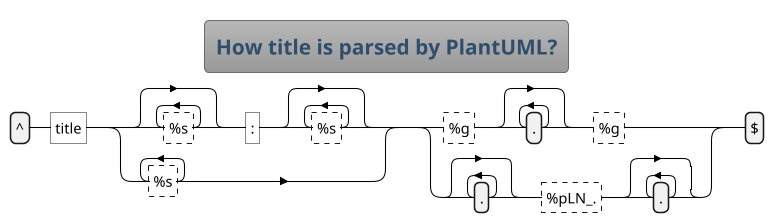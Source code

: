 ' Do not edit
' Theme Gallery
' autogenerated by script
'
@startregex
!theme spacelab-white
title How title is parsed by PlantUML?
^title(?:[%s]*:[%s]*|[%s]+)(?:(?:[%g](.*)[%g])|(?:(.*[%pLN_.].*)))$
@endregex
